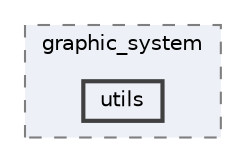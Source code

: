 digraph "src/main/java/com/example/graphic_system/utils"
{
 // LATEX_PDF_SIZE
  bgcolor="transparent";
  edge [fontname=Helvetica,fontsize=10,labelfontname=Helvetica,labelfontsize=10];
  node [fontname=Helvetica,fontsize=10,shape=box,height=0.2,width=0.4];
  compound=true
  subgraph clusterdir_b1c978b8beda6128bf6966f0ee7cf44d {
    graph [ bgcolor="#edf0f7", pencolor="grey50", label="graphic_system", fontname=Helvetica,fontsize=10 style="filled,dashed", URL="dir_b1c978b8beda6128bf6966f0ee7cf44d.html",tooltip=""]
  dir_62367f5bf805e81a8b1b7971f851fe0f [label="utils", fillcolor="#edf0f7", color="grey25", style="filled,bold", URL="dir_62367f5bf805e81a8b1b7971f851fe0f.html",tooltip=""];
  }
}
